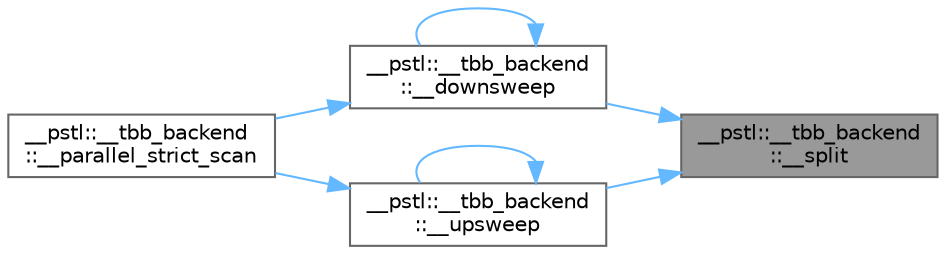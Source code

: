 digraph "__pstl::__tbb_backend::__split"
{
 // LATEX_PDF_SIZE
  bgcolor="transparent";
  edge [fontname=Helvetica,fontsize=10,labelfontname=Helvetica,labelfontsize=10];
  node [fontname=Helvetica,fontsize=10,shape=box,height=0.2,width=0.4];
  rankdir="RL";
  Node1 [id="Node000001",label="__pstl::__tbb_backend\l::__split",height=0.2,width=0.4,color="gray40", fillcolor="grey60", style="filled", fontcolor="black",tooltip=" "];
  Node1 -> Node2 [id="edge1_Node000001_Node000002",dir="back",color="steelblue1",style="solid",tooltip=" "];
  Node2 [id="Node000002",label="__pstl::__tbb_backend\l::__downsweep",height=0.2,width=0.4,color="grey40", fillcolor="white", style="filled",URL="$namespace____pstl_1_1____tbb__backend.html#ac78e1043be34a9e5923c89e5af1eb37e",tooltip=" "];
  Node2 -> Node2 [id="edge2_Node000002_Node000002",dir="back",color="steelblue1",style="solid",tooltip=" "];
  Node2 -> Node3 [id="edge3_Node000002_Node000003",dir="back",color="steelblue1",style="solid",tooltip=" "];
  Node3 [id="Node000003",label="__pstl::__tbb_backend\l::__parallel_strict_scan",height=0.2,width=0.4,color="grey40", fillcolor="white", style="filled",URL="$namespace____pstl_1_1____tbb__backend.html#aad41a532e4a5fc9713ff8da06b89f6d1",tooltip=" "];
  Node1 -> Node4 [id="edge4_Node000001_Node000004",dir="back",color="steelblue1",style="solid",tooltip=" "];
  Node4 [id="Node000004",label="__pstl::__tbb_backend\l::__upsweep",height=0.2,width=0.4,color="grey40", fillcolor="white", style="filled",URL="$namespace____pstl_1_1____tbb__backend.html#ac07922e1fd589396a2fa41616cdf6cc6",tooltip=" "];
  Node4 -> Node3 [id="edge5_Node000004_Node000003",dir="back",color="steelblue1",style="solid",tooltip=" "];
  Node4 -> Node4 [id="edge6_Node000004_Node000004",dir="back",color="steelblue1",style="solid",tooltip=" "];
}
